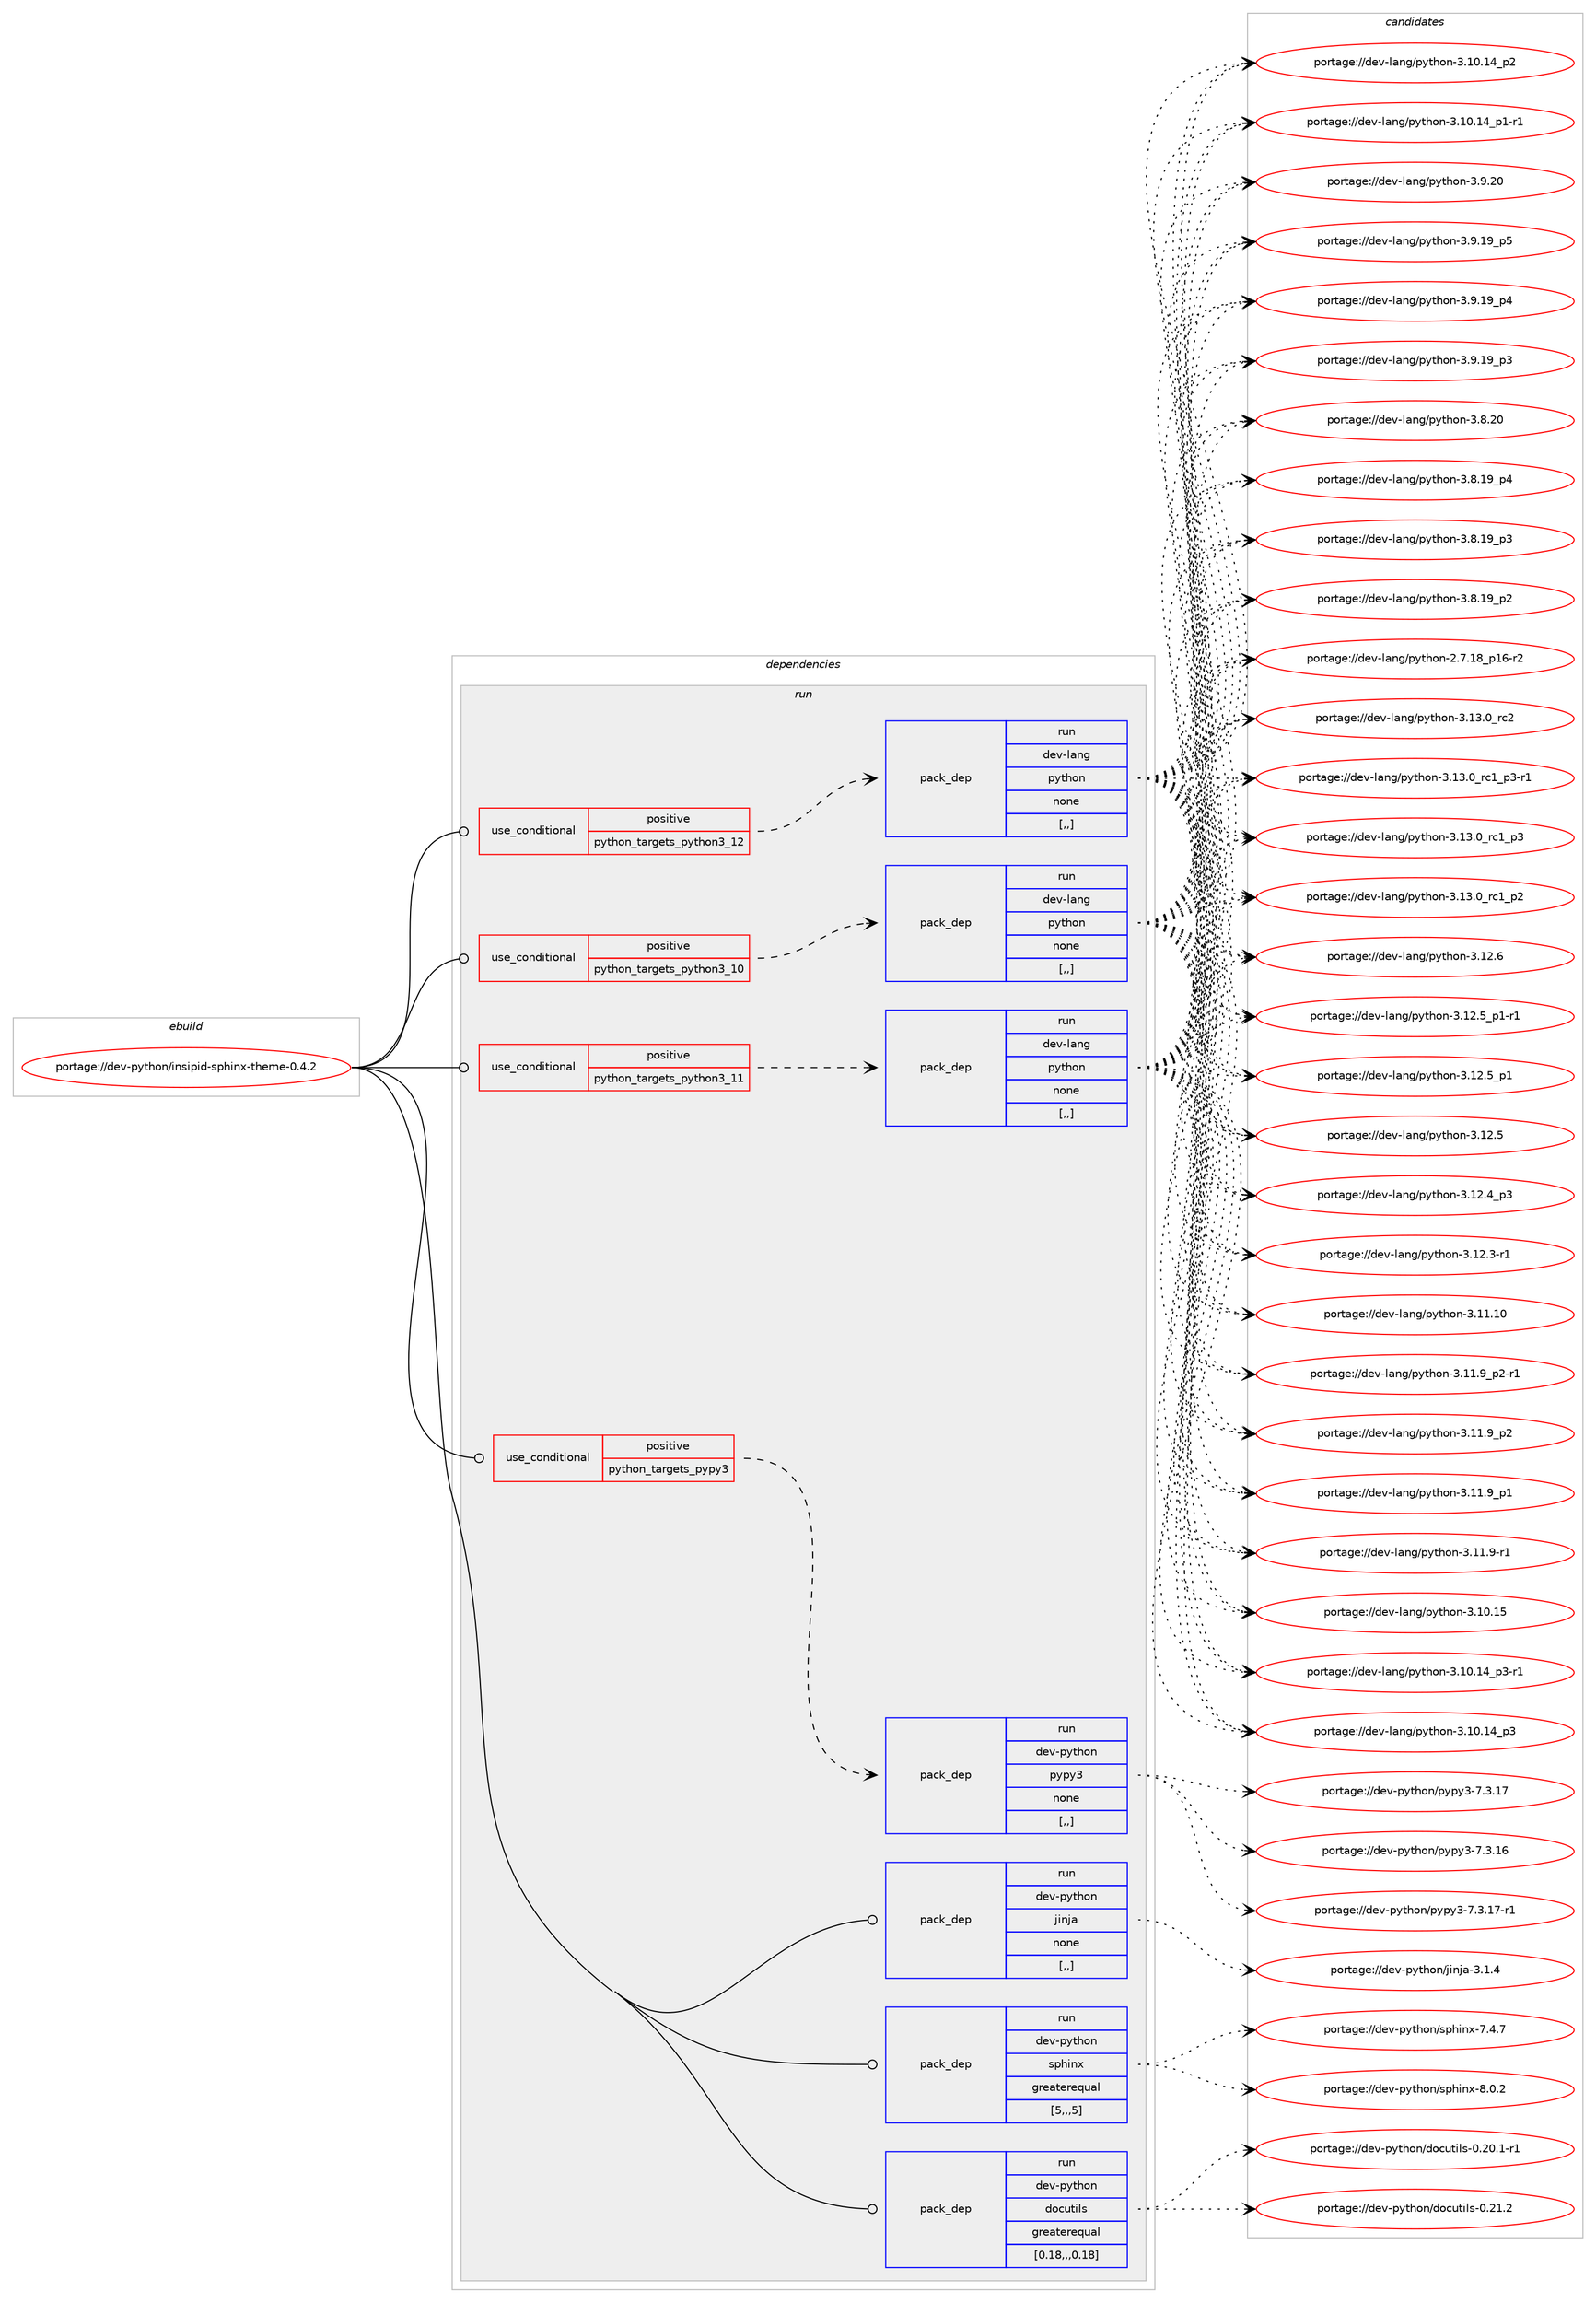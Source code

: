 digraph prolog {

# *************
# Graph options
# *************

newrank=true;
concentrate=true;
compound=true;
graph [rankdir=LR,fontname=Helvetica,fontsize=10,ranksep=1.5];#, ranksep=2.5, nodesep=0.2];
edge  [arrowhead=vee];
node  [fontname=Helvetica,fontsize=10];

# **********
# The ebuild
# **********

subgraph cluster_leftcol {
color=gray;
label=<<i>ebuild</i>>;
id [label="portage://dev-python/insipid-sphinx-theme-0.4.2", color=red, width=4, href="../dev-python/insipid-sphinx-theme-0.4.2.svg"];
}

# ****************
# The dependencies
# ****************

subgraph cluster_midcol {
color=gray;
label=<<i>dependencies</i>>;
subgraph cluster_compile {
fillcolor="#eeeeee";
style=filled;
label=<<i>compile</i>>;
}
subgraph cluster_compileandrun {
fillcolor="#eeeeee";
style=filled;
label=<<i>compile and run</i>>;
}
subgraph cluster_run {
fillcolor="#eeeeee";
style=filled;
label=<<i>run</i>>;
subgraph cond163950 {
dependency642725 [label=<<TABLE BORDER="0" CELLBORDER="1" CELLSPACING="0" CELLPADDING="4"><TR><TD ROWSPAN="3" CELLPADDING="10">use_conditional</TD></TR><TR><TD>positive</TD></TR><TR><TD>python_targets_pypy3</TD></TR></TABLE>>, shape=none, color=red];
subgraph pack473956 {
dependency642726 [label=<<TABLE BORDER="0" CELLBORDER="1" CELLSPACING="0" CELLPADDING="4" WIDTH="220"><TR><TD ROWSPAN="6" CELLPADDING="30">pack_dep</TD></TR><TR><TD WIDTH="110">run</TD></TR><TR><TD>dev-python</TD></TR><TR><TD>pypy3</TD></TR><TR><TD>none</TD></TR><TR><TD>[,,]</TD></TR></TABLE>>, shape=none, color=blue];
}
dependency642725:e -> dependency642726:w [weight=20,style="dashed",arrowhead="vee"];
}
id:e -> dependency642725:w [weight=20,style="solid",arrowhead="odot"];
subgraph cond163951 {
dependency642727 [label=<<TABLE BORDER="0" CELLBORDER="1" CELLSPACING="0" CELLPADDING="4"><TR><TD ROWSPAN="3" CELLPADDING="10">use_conditional</TD></TR><TR><TD>positive</TD></TR><TR><TD>python_targets_python3_10</TD></TR></TABLE>>, shape=none, color=red];
subgraph pack473957 {
dependency642728 [label=<<TABLE BORDER="0" CELLBORDER="1" CELLSPACING="0" CELLPADDING="4" WIDTH="220"><TR><TD ROWSPAN="6" CELLPADDING="30">pack_dep</TD></TR><TR><TD WIDTH="110">run</TD></TR><TR><TD>dev-lang</TD></TR><TR><TD>python</TD></TR><TR><TD>none</TD></TR><TR><TD>[,,]</TD></TR></TABLE>>, shape=none, color=blue];
}
dependency642727:e -> dependency642728:w [weight=20,style="dashed",arrowhead="vee"];
}
id:e -> dependency642727:w [weight=20,style="solid",arrowhead="odot"];
subgraph cond163952 {
dependency642729 [label=<<TABLE BORDER="0" CELLBORDER="1" CELLSPACING="0" CELLPADDING="4"><TR><TD ROWSPAN="3" CELLPADDING="10">use_conditional</TD></TR><TR><TD>positive</TD></TR><TR><TD>python_targets_python3_11</TD></TR></TABLE>>, shape=none, color=red];
subgraph pack473958 {
dependency642730 [label=<<TABLE BORDER="0" CELLBORDER="1" CELLSPACING="0" CELLPADDING="4" WIDTH="220"><TR><TD ROWSPAN="6" CELLPADDING="30">pack_dep</TD></TR><TR><TD WIDTH="110">run</TD></TR><TR><TD>dev-lang</TD></TR><TR><TD>python</TD></TR><TR><TD>none</TD></TR><TR><TD>[,,]</TD></TR></TABLE>>, shape=none, color=blue];
}
dependency642729:e -> dependency642730:w [weight=20,style="dashed",arrowhead="vee"];
}
id:e -> dependency642729:w [weight=20,style="solid",arrowhead="odot"];
subgraph cond163953 {
dependency642731 [label=<<TABLE BORDER="0" CELLBORDER="1" CELLSPACING="0" CELLPADDING="4"><TR><TD ROWSPAN="3" CELLPADDING="10">use_conditional</TD></TR><TR><TD>positive</TD></TR><TR><TD>python_targets_python3_12</TD></TR></TABLE>>, shape=none, color=red];
subgraph pack473959 {
dependency642732 [label=<<TABLE BORDER="0" CELLBORDER="1" CELLSPACING="0" CELLPADDING="4" WIDTH="220"><TR><TD ROWSPAN="6" CELLPADDING="30">pack_dep</TD></TR><TR><TD WIDTH="110">run</TD></TR><TR><TD>dev-lang</TD></TR><TR><TD>python</TD></TR><TR><TD>none</TD></TR><TR><TD>[,,]</TD></TR></TABLE>>, shape=none, color=blue];
}
dependency642731:e -> dependency642732:w [weight=20,style="dashed",arrowhead="vee"];
}
id:e -> dependency642731:w [weight=20,style="solid",arrowhead="odot"];
subgraph pack473960 {
dependency642733 [label=<<TABLE BORDER="0" CELLBORDER="1" CELLSPACING="0" CELLPADDING="4" WIDTH="220"><TR><TD ROWSPAN="6" CELLPADDING="30">pack_dep</TD></TR><TR><TD WIDTH="110">run</TD></TR><TR><TD>dev-python</TD></TR><TR><TD>docutils</TD></TR><TR><TD>greaterequal</TD></TR><TR><TD>[0.18,,,0.18]</TD></TR></TABLE>>, shape=none, color=blue];
}
id:e -> dependency642733:w [weight=20,style="solid",arrowhead="odot"];
subgraph pack473961 {
dependency642734 [label=<<TABLE BORDER="0" CELLBORDER="1" CELLSPACING="0" CELLPADDING="4" WIDTH="220"><TR><TD ROWSPAN="6" CELLPADDING="30">pack_dep</TD></TR><TR><TD WIDTH="110">run</TD></TR><TR><TD>dev-python</TD></TR><TR><TD>jinja</TD></TR><TR><TD>none</TD></TR><TR><TD>[,,]</TD></TR></TABLE>>, shape=none, color=blue];
}
id:e -> dependency642734:w [weight=20,style="solid",arrowhead="odot"];
subgraph pack473962 {
dependency642735 [label=<<TABLE BORDER="0" CELLBORDER="1" CELLSPACING="0" CELLPADDING="4" WIDTH="220"><TR><TD ROWSPAN="6" CELLPADDING="30">pack_dep</TD></TR><TR><TD WIDTH="110">run</TD></TR><TR><TD>dev-python</TD></TR><TR><TD>sphinx</TD></TR><TR><TD>greaterequal</TD></TR><TR><TD>[5,,,5]</TD></TR></TABLE>>, shape=none, color=blue];
}
id:e -> dependency642735:w [weight=20,style="solid",arrowhead="odot"];
}
}

# **************
# The candidates
# **************

subgraph cluster_choices {
rank=same;
color=gray;
label=<<i>candidates</i>>;

subgraph choice473956 {
color=black;
nodesep=1;
choice100101118451121211161041111104711212111212151455546514649554511449 [label="portage://dev-python/pypy3-7.3.17-r1", color=red, width=4,href="../dev-python/pypy3-7.3.17-r1.svg"];
choice10010111845112121116104111110471121211121215145554651464955 [label="portage://dev-python/pypy3-7.3.17", color=red, width=4,href="../dev-python/pypy3-7.3.17.svg"];
choice10010111845112121116104111110471121211121215145554651464954 [label="portage://dev-python/pypy3-7.3.16", color=red, width=4,href="../dev-python/pypy3-7.3.16.svg"];
dependency642726:e -> choice100101118451121211161041111104711212111212151455546514649554511449:w [style=dotted,weight="100"];
dependency642726:e -> choice10010111845112121116104111110471121211121215145554651464955:w [style=dotted,weight="100"];
dependency642726:e -> choice10010111845112121116104111110471121211121215145554651464954:w [style=dotted,weight="100"];
}
subgraph choice473957 {
color=black;
nodesep=1;
choice10010111845108971101034711212111610411111045514649514648951149950 [label="portage://dev-lang/python-3.13.0_rc2", color=red, width=4,href="../dev-lang/python-3.13.0_rc2.svg"];
choice1001011184510897110103471121211161041111104551464951464895114994995112514511449 [label="portage://dev-lang/python-3.13.0_rc1_p3-r1", color=red, width=4,href="../dev-lang/python-3.13.0_rc1_p3-r1.svg"];
choice100101118451089711010347112121116104111110455146495146489511499499511251 [label="portage://dev-lang/python-3.13.0_rc1_p3", color=red, width=4,href="../dev-lang/python-3.13.0_rc1_p3.svg"];
choice100101118451089711010347112121116104111110455146495146489511499499511250 [label="portage://dev-lang/python-3.13.0_rc1_p2", color=red, width=4,href="../dev-lang/python-3.13.0_rc1_p2.svg"];
choice10010111845108971101034711212111610411111045514649504654 [label="portage://dev-lang/python-3.12.6", color=red, width=4,href="../dev-lang/python-3.12.6.svg"];
choice1001011184510897110103471121211161041111104551464950465395112494511449 [label="portage://dev-lang/python-3.12.5_p1-r1", color=red, width=4,href="../dev-lang/python-3.12.5_p1-r1.svg"];
choice100101118451089711010347112121116104111110455146495046539511249 [label="portage://dev-lang/python-3.12.5_p1", color=red, width=4,href="../dev-lang/python-3.12.5_p1.svg"];
choice10010111845108971101034711212111610411111045514649504653 [label="portage://dev-lang/python-3.12.5", color=red, width=4,href="../dev-lang/python-3.12.5.svg"];
choice100101118451089711010347112121116104111110455146495046529511251 [label="portage://dev-lang/python-3.12.4_p3", color=red, width=4,href="../dev-lang/python-3.12.4_p3.svg"];
choice100101118451089711010347112121116104111110455146495046514511449 [label="portage://dev-lang/python-3.12.3-r1", color=red, width=4,href="../dev-lang/python-3.12.3-r1.svg"];
choice1001011184510897110103471121211161041111104551464949464948 [label="portage://dev-lang/python-3.11.10", color=red, width=4,href="../dev-lang/python-3.11.10.svg"];
choice1001011184510897110103471121211161041111104551464949465795112504511449 [label="portage://dev-lang/python-3.11.9_p2-r1", color=red, width=4,href="../dev-lang/python-3.11.9_p2-r1.svg"];
choice100101118451089711010347112121116104111110455146494946579511250 [label="portage://dev-lang/python-3.11.9_p2", color=red, width=4,href="../dev-lang/python-3.11.9_p2.svg"];
choice100101118451089711010347112121116104111110455146494946579511249 [label="portage://dev-lang/python-3.11.9_p1", color=red, width=4,href="../dev-lang/python-3.11.9_p1.svg"];
choice100101118451089711010347112121116104111110455146494946574511449 [label="portage://dev-lang/python-3.11.9-r1", color=red, width=4,href="../dev-lang/python-3.11.9-r1.svg"];
choice1001011184510897110103471121211161041111104551464948464953 [label="portage://dev-lang/python-3.10.15", color=red, width=4,href="../dev-lang/python-3.10.15.svg"];
choice100101118451089711010347112121116104111110455146494846495295112514511449 [label="portage://dev-lang/python-3.10.14_p3-r1", color=red, width=4,href="../dev-lang/python-3.10.14_p3-r1.svg"];
choice10010111845108971101034711212111610411111045514649484649529511251 [label="portage://dev-lang/python-3.10.14_p3", color=red, width=4,href="../dev-lang/python-3.10.14_p3.svg"];
choice10010111845108971101034711212111610411111045514649484649529511250 [label="portage://dev-lang/python-3.10.14_p2", color=red, width=4,href="../dev-lang/python-3.10.14_p2.svg"];
choice100101118451089711010347112121116104111110455146494846495295112494511449 [label="portage://dev-lang/python-3.10.14_p1-r1", color=red, width=4,href="../dev-lang/python-3.10.14_p1-r1.svg"];
choice10010111845108971101034711212111610411111045514657465048 [label="portage://dev-lang/python-3.9.20", color=red, width=4,href="../dev-lang/python-3.9.20.svg"];
choice100101118451089711010347112121116104111110455146574649579511253 [label="portage://dev-lang/python-3.9.19_p5", color=red, width=4,href="../dev-lang/python-3.9.19_p5.svg"];
choice100101118451089711010347112121116104111110455146574649579511252 [label="portage://dev-lang/python-3.9.19_p4", color=red, width=4,href="../dev-lang/python-3.9.19_p4.svg"];
choice100101118451089711010347112121116104111110455146574649579511251 [label="portage://dev-lang/python-3.9.19_p3", color=red, width=4,href="../dev-lang/python-3.9.19_p3.svg"];
choice10010111845108971101034711212111610411111045514656465048 [label="portage://dev-lang/python-3.8.20", color=red, width=4,href="../dev-lang/python-3.8.20.svg"];
choice100101118451089711010347112121116104111110455146564649579511252 [label="portage://dev-lang/python-3.8.19_p4", color=red, width=4,href="../dev-lang/python-3.8.19_p4.svg"];
choice100101118451089711010347112121116104111110455146564649579511251 [label="portage://dev-lang/python-3.8.19_p3", color=red, width=4,href="../dev-lang/python-3.8.19_p3.svg"];
choice100101118451089711010347112121116104111110455146564649579511250 [label="portage://dev-lang/python-3.8.19_p2", color=red, width=4,href="../dev-lang/python-3.8.19_p2.svg"];
choice100101118451089711010347112121116104111110455046554649569511249544511450 [label="portage://dev-lang/python-2.7.18_p16-r2", color=red, width=4,href="../dev-lang/python-2.7.18_p16-r2.svg"];
dependency642728:e -> choice10010111845108971101034711212111610411111045514649514648951149950:w [style=dotted,weight="100"];
dependency642728:e -> choice1001011184510897110103471121211161041111104551464951464895114994995112514511449:w [style=dotted,weight="100"];
dependency642728:e -> choice100101118451089711010347112121116104111110455146495146489511499499511251:w [style=dotted,weight="100"];
dependency642728:e -> choice100101118451089711010347112121116104111110455146495146489511499499511250:w [style=dotted,weight="100"];
dependency642728:e -> choice10010111845108971101034711212111610411111045514649504654:w [style=dotted,weight="100"];
dependency642728:e -> choice1001011184510897110103471121211161041111104551464950465395112494511449:w [style=dotted,weight="100"];
dependency642728:e -> choice100101118451089711010347112121116104111110455146495046539511249:w [style=dotted,weight="100"];
dependency642728:e -> choice10010111845108971101034711212111610411111045514649504653:w [style=dotted,weight="100"];
dependency642728:e -> choice100101118451089711010347112121116104111110455146495046529511251:w [style=dotted,weight="100"];
dependency642728:e -> choice100101118451089711010347112121116104111110455146495046514511449:w [style=dotted,weight="100"];
dependency642728:e -> choice1001011184510897110103471121211161041111104551464949464948:w [style=dotted,weight="100"];
dependency642728:e -> choice1001011184510897110103471121211161041111104551464949465795112504511449:w [style=dotted,weight="100"];
dependency642728:e -> choice100101118451089711010347112121116104111110455146494946579511250:w [style=dotted,weight="100"];
dependency642728:e -> choice100101118451089711010347112121116104111110455146494946579511249:w [style=dotted,weight="100"];
dependency642728:e -> choice100101118451089711010347112121116104111110455146494946574511449:w [style=dotted,weight="100"];
dependency642728:e -> choice1001011184510897110103471121211161041111104551464948464953:w [style=dotted,weight="100"];
dependency642728:e -> choice100101118451089711010347112121116104111110455146494846495295112514511449:w [style=dotted,weight="100"];
dependency642728:e -> choice10010111845108971101034711212111610411111045514649484649529511251:w [style=dotted,weight="100"];
dependency642728:e -> choice10010111845108971101034711212111610411111045514649484649529511250:w [style=dotted,weight="100"];
dependency642728:e -> choice100101118451089711010347112121116104111110455146494846495295112494511449:w [style=dotted,weight="100"];
dependency642728:e -> choice10010111845108971101034711212111610411111045514657465048:w [style=dotted,weight="100"];
dependency642728:e -> choice100101118451089711010347112121116104111110455146574649579511253:w [style=dotted,weight="100"];
dependency642728:e -> choice100101118451089711010347112121116104111110455146574649579511252:w [style=dotted,weight="100"];
dependency642728:e -> choice100101118451089711010347112121116104111110455146574649579511251:w [style=dotted,weight="100"];
dependency642728:e -> choice10010111845108971101034711212111610411111045514656465048:w [style=dotted,weight="100"];
dependency642728:e -> choice100101118451089711010347112121116104111110455146564649579511252:w [style=dotted,weight="100"];
dependency642728:e -> choice100101118451089711010347112121116104111110455146564649579511251:w [style=dotted,weight="100"];
dependency642728:e -> choice100101118451089711010347112121116104111110455146564649579511250:w [style=dotted,weight="100"];
dependency642728:e -> choice100101118451089711010347112121116104111110455046554649569511249544511450:w [style=dotted,weight="100"];
}
subgraph choice473958 {
color=black;
nodesep=1;
choice10010111845108971101034711212111610411111045514649514648951149950 [label="portage://dev-lang/python-3.13.0_rc2", color=red, width=4,href="../dev-lang/python-3.13.0_rc2.svg"];
choice1001011184510897110103471121211161041111104551464951464895114994995112514511449 [label="portage://dev-lang/python-3.13.0_rc1_p3-r1", color=red, width=4,href="../dev-lang/python-3.13.0_rc1_p3-r1.svg"];
choice100101118451089711010347112121116104111110455146495146489511499499511251 [label="portage://dev-lang/python-3.13.0_rc1_p3", color=red, width=4,href="../dev-lang/python-3.13.0_rc1_p3.svg"];
choice100101118451089711010347112121116104111110455146495146489511499499511250 [label="portage://dev-lang/python-3.13.0_rc1_p2", color=red, width=4,href="../dev-lang/python-3.13.0_rc1_p2.svg"];
choice10010111845108971101034711212111610411111045514649504654 [label="portage://dev-lang/python-3.12.6", color=red, width=4,href="../dev-lang/python-3.12.6.svg"];
choice1001011184510897110103471121211161041111104551464950465395112494511449 [label="portage://dev-lang/python-3.12.5_p1-r1", color=red, width=4,href="../dev-lang/python-3.12.5_p1-r1.svg"];
choice100101118451089711010347112121116104111110455146495046539511249 [label="portage://dev-lang/python-3.12.5_p1", color=red, width=4,href="../dev-lang/python-3.12.5_p1.svg"];
choice10010111845108971101034711212111610411111045514649504653 [label="portage://dev-lang/python-3.12.5", color=red, width=4,href="../dev-lang/python-3.12.5.svg"];
choice100101118451089711010347112121116104111110455146495046529511251 [label="portage://dev-lang/python-3.12.4_p3", color=red, width=4,href="../dev-lang/python-3.12.4_p3.svg"];
choice100101118451089711010347112121116104111110455146495046514511449 [label="portage://dev-lang/python-3.12.3-r1", color=red, width=4,href="../dev-lang/python-3.12.3-r1.svg"];
choice1001011184510897110103471121211161041111104551464949464948 [label="portage://dev-lang/python-3.11.10", color=red, width=4,href="../dev-lang/python-3.11.10.svg"];
choice1001011184510897110103471121211161041111104551464949465795112504511449 [label="portage://dev-lang/python-3.11.9_p2-r1", color=red, width=4,href="../dev-lang/python-3.11.9_p2-r1.svg"];
choice100101118451089711010347112121116104111110455146494946579511250 [label="portage://dev-lang/python-3.11.9_p2", color=red, width=4,href="../dev-lang/python-3.11.9_p2.svg"];
choice100101118451089711010347112121116104111110455146494946579511249 [label="portage://dev-lang/python-3.11.9_p1", color=red, width=4,href="../dev-lang/python-3.11.9_p1.svg"];
choice100101118451089711010347112121116104111110455146494946574511449 [label="portage://dev-lang/python-3.11.9-r1", color=red, width=4,href="../dev-lang/python-3.11.9-r1.svg"];
choice1001011184510897110103471121211161041111104551464948464953 [label="portage://dev-lang/python-3.10.15", color=red, width=4,href="../dev-lang/python-3.10.15.svg"];
choice100101118451089711010347112121116104111110455146494846495295112514511449 [label="portage://dev-lang/python-3.10.14_p3-r1", color=red, width=4,href="../dev-lang/python-3.10.14_p3-r1.svg"];
choice10010111845108971101034711212111610411111045514649484649529511251 [label="portage://dev-lang/python-3.10.14_p3", color=red, width=4,href="../dev-lang/python-3.10.14_p3.svg"];
choice10010111845108971101034711212111610411111045514649484649529511250 [label="portage://dev-lang/python-3.10.14_p2", color=red, width=4,href="../dev-lang/python-3.10.14_p2.svg"];
choice100101118451089711010347112121116104111110455146494846495295112494511449 [label="portage://dev-lang/python-3.10.14_p1-r1", color=red, width=4,href="../dev-lang/python-3.10.14_p1-r1.svg"];
choice10010111845108971101034711212111610411111045514657465048 [label="portage://dev-lang/python-3.9.20", color=red, width=4,href="../dev-lang/python-3.9.20.svg"];
choice100101118451089711010347112121116104111110455146574649579511253 [label="portage://dev-lang/python-3.9.19_p5", color=red, width=4,href="../dev-lang/python-3.9.19_p5.svg"];
choice100101118451089711010347112121116104111110455146574649579511252 [label="portage://dev-lang/python-3.9.19_p4", color=red, width=4,href="../dev-lang/python-3.9.19_p4.svg"];
choice100101118451089711010347112121116104111110455146574649579511251 [label="portage://dev-lang/python-3.9.19_p3", color=red, width=4,href="../dev-lang/python-3.9.19_p3.svg"];
choice10010111845108971101034711212111610411111045514656465048 [label="portage://dev-lang/python-3.8.20", color=red, width=4,href="../dev-lang/python-3.8.20.svg"];
choice100101118451089711010347112121116104111110455146564649579511252 [label="portage://dev-lang/python-3.8.19_p4", color=red, width=4,href="../dev-lang/python-3.8.19_p4.svg"];
choice100101118451089711010347112121116104111110455146564649579511251 [label="portage://dev-lang/python-3.8.19_p3", color=red, width=4,href="../dev-lang/python-3.8.19_p3.svg"];
choice100101118451089711010347112121116104111110455146564649579511250 [label="portage://dev-lang/python-3.8.19_p2", color=red, width=4,href="../dev-lang/python-3.8.19_p2.svg"];
choice100101118451089711010347112121116104111110455046554649569511249544511450 [label="portage://dev-lang/python-2.7.18_p16-r2", color=red, width=4,href="../dev-lang/python-2.7.18_p16-r2.svg"];
dependency642730:e -> choice10010111845108971101034711212111610411111045514649514648951149950:w [style=dotted,weight="100"];
dependency642730:e -> choice1001011184510897110103471121211161041111104551464951464895114994995112514511449:w [style=dotted,weight="100"];
dependency642730:e -> choice100101118451089711010347112121116104111110455146495146489511499499511251:w [style=dotted,weight="100"];
dependency642730:e -> choice100101118451089711010347112121116104111110455146495146489511499499511250:w [style=dotted,weight="100"];
dependency642730:e -> choice10010111845108971101034711212111610411111045514649504654:w [style=dotted,weight="100"];
dependency642730:e -> choice1001011184510897110103471121211161041111104551464950465395112494511449:w [style=dotted,weight="100"];
dependency642730:e -> choice100101118451089711010347112121116104111110455146495046539511249:w [style=dotted,weight="100"];
dependency642730:e -> choice10010111845108971101034711212111610411111045514649504653:w [style=dotted,weight="100"];
dependency642730:e -> choice100101118451089711010347112121116104111110455146495046529511251:w [style=dotted,weight="100"];
dependency642730:e -> choice100101118451089711010347112121116104111110455146495046514511449:w [style=dotted,weight="100"];
dependency642730:e -> choice1001011184510897110103471121211161041111104551464949464948:w [style=dotted,weight="100"];
dependency642730:e -> choice1001011184510897110103471121211161041111104551464949465795112504511449:w [style=dotted,weight="100"];
dependency642730:e -> choice100101118451089711010347112121116104111110455146494946579511250:w [style=dotted,weight="100"];
dependency642730:e -> choice100101118451089711010347112121116104111110455146494946579511249:w [style=dotted,weight="100"];
dependency642730:e -> choice100101118451089711010347112121116104111110455146494946574511449:w [style=dotted,weight="100"];
dependency642730:e -> choice1001011184510897110103471121211161041111104551464948464953:w [style=dotted,weight="100"];
dependency642730:e -> choice100101118451089711010347112121116104111110455146494846495295112514511449:w [style=dotted,weight="100"];
dependency642730:e -> choice10010111845108971101034711212111610411111045514649484649529511251:w [style=dotted,weight="100"];
dependency642730:e -> choice10010111845108971101034711212111610411111045514649484649529511250:w [style=dotted,weight="100"];
dependency642730:e -> choice100101118451089711010347112121116104111110455146494846495295112494511449:w [style=dotted,weight="100"];
dependency642730:e -> choice10010111845108971101034711212111610411111045514657465048:w [style=dotted,weight="100"];
dependency642730:e -> choice100101118451089711010347112121116104111110455146574649579511253:w [style=dotted,weight="100"];
dependency642730:e -> choice100101118451089711010347112121116104111110455146574649579511252:w [style=dotted,weight="100"];
dependency642730:e -> choice100101118451089711010347112121116104111110455146574649579511251:w [style=dotted,weight="100"];
dependency642730:e -> choice10010111845108971101034711212111610411111045514656465048:w [style=dotted,weight="100"];
dependency642730:e -> choice100101118451089711010347112121116104111110455146564649579511252:w [style=dotted,weight="100"];
dependency642730:e -> choice100101118451089711010347112121116104111110455146564649579511251:w [style=dotted,weight="100"];
dependency642730:e -> choice100101118451089711010347112121116104111110455146564649579511250:w [style=dotted,weight="100"];
dependency642730:e -> choice100101118451089711010347112121116104111110455046554649569511249544511450:w [style=dotted,weight="100"];
}
subgraph choice473959 {
color=black;
nodesep=1;
choice10010111845108971101034711212111610411111045514649514648951149950 [label="portage://dev-lang/python-3.13.0_rc2", color=red, width=4,href="../dev-lang/python-3.13.0_rc2.svg"];
choice1001011184510897110103471121211161041111104551464951464895114994995112514511449 [label="portage://dev-lang/python-3.13.0_rc1_p3-r1", color=red, width=4,href="../dev-lang/python-3.13.0_rc1_p3-r1.svg"];
choice100101118451089711010347112121116104111110455146495146489511499499511251 [label="portage://dev-lang/python-3.13.0_rc1_p3", color=red, width=4,href="../dev-lang/python-3.13.0_rc1_p3.svg"];
choice100101118451089711010347112121116104111110455146495146489511499499511250 [label="portage://dev-lang/python-3.13.0_rc1_p2", color=red, width=4,href="../dev-lang/python-3.13.0_rc1_p2.svg"];
choice10010111845108971101034711212111610411111045514649504654 [label="portage://dev-lang/python-3.12.6", color=red, width=4,href="../dev-lang/python-3.12.6.svg"];
choice1001011184510897110103471121211161041111104551464950465395112494511449 [label="portage://dev-lang/python-3.12.5_p1-r1", color=red, width=4,href="../dev-lang/python-3.12.5_p1-r1.svg"];
choice100101118451089711010347112121116104111110455146495046539511249 [label="portage://dev-lang/python-3.12.5_p1", color=red, width=4,href="../dev-lang/python-3.12.5_p1.svg"];
choice10010111845108971101034711212111610411111045514649504653 [label="portage://dev-lang/python-3.12.5", color=red, width=4,href="../dev-lang/python-3.12.5.svg"];
choice100101118451089711010347112121116104111110455146495046529511251 [label="portage://dev-lang/python-3.12.4_p3", color=red, width=4,href="../dev-lang/python-3.12.4_p3.svg"];
choice100101118451089711010347112121116104111110455146495046514511449 [label="portage://dev-lang/python-3.12.3-r1", color=red, width=4,href="../dev-lang/python-3.12.3-r1.svg"];
choice1001011184510897110103471121211161041111104551464949464948 [label="portage://dev-lang/python-3.11.10", color=red, width=4,href="../dev-lang/python-3.11.10.svg"];
choice1001011184510897110103471121211161041111104551464949465795112504511449 [label="portage://dev-lang/python-3.11.9_p2-r1", color=red, width=4,href="../dev-lang/python-3.11.9_p2-r1.svg"];
choice100101118451089711010347112121116104111110455146494946579511250 [label="portage://dev-lang/python-3.11.9_p2", color=red, width=4,href="../dev-lang/python-3.11.9_p2.svg"];
choice100101118451089711010347112121116104111110455146494946579511249 [label="portage://dev-lang/python-3.11.9_p1", color=red, width=4,href="../dev-lang/python-3.11.9_p1.svg"];
choice100101118451089711010347112121116104111110455146494946574511449 [label="portage://dev-lang/python-3.11.9-r1", color=red, width=4,href="../dev-lang/python-3.11.9-r1.svg"];
choice1001011184510897110103471121211161041111104551464948464953 [label="portage://dev-lang/python-3.10.15", color=red, width=4,href="../dev-lang/python-3.10.15.svg"];
choice100101118451089711010347112121116104111110455146494846495295112514511449 [label="portage://dev-lang/python-3.10.14_p3-r1", color=red, width=4,href="../dev-lang/python-3.10.14_p3-r1.svg"];
choice10010111845108971101034711212111610411111045514649484649529511251 [label="portage://dev-lang/python-3.10.14_p3", color=red, width=4,href="../dev-lang/python-3.10.14_p3.svg"];
choice10010111845108971101034711212111610411111045514649484649529511250 [label="portage://dev-lang/python-3.10.14_p2", color=red, width=4,href="../dev-lang/python-3.10.14_p2.svg"];
choice100101118451089711010347112121116104111110455146494846495295112494511449 [label="portage://dev-lang/python-3.10.14_p1-r1", color=red, width=4,href="../dev-lang/python-3.10.14_p1-r1.svg"];
choice10010111845108971101034711212111610411111045514657465048 [label="portage://dev-lang/python-3.9.20", color=red, width=4,href="../dev-lang/python-3.9.20.svg"];
choice100101118451089711010347112121116104111110455146574649579511253 [label="portage://dev-lang/python-3.9.19_p5", color=red, width=4,href="../dev-lang/python-3.9.19_p5.svg"];
choice100101118451089711010347112121116104111110455146574649579511252 [label="portage://dev-lang/python-3.9.19_p4", color=red, width=4,href="../dev-lang/python-3.9.19_p4.svg"];
choice100101118451089711010347112121116104111110455146574649579511251 [label="portage://dev-lang/python-3.9.19_p3", color=red, width=4,href="../dev-lang/python-3.9.19_p3.svg"];
choice10010111845108971101034711212111610411111045514656465048 [label="portage://dev-lang/python-3.8.20", color=red, width=4,href="../dev-lang/python-3.8.20.svg"];
choice100101118451089711010347112121116104111110455146564649579511252 [label="portage://dev-lang/python-3.8.19_p4", color=red, width=4,href="../dev-lang/python-3.8.19_p4.svg"];
choice100101118451089711010347112121116104111110455146564649579511251 [label="portage://dev-lang/python-3.8.19_p3", color=red, width=4,href="../dev-lang/python-3.8.19_p3.svg"];
choice100101118451089711010347112121116104111110455146564649579511250 [label="portage://dev-lang/python-3.8.19_p2", color=red, width=4,href="../dev-lang/python-3.8.19_p2.svg"];
choice100101118451089711010347112121116104111110455046554649569511249544511450 [label="portage://dev-lang/python-2.7.18_p16-r2", color=red, width=4,href="../dev-lang/python-2.7.18_p16-r2.svg"];
dependency642732:e -> choice10010111845108971101034711212111610411111045514649514648951149950:w [style=dotted,weight="100"];
dependency642732:e -> choice1001011184510897110103471121211161041111104551464951464895114994995112514511449:w [style=dotted,weight="100"];
dependency642732:e -> choice100101118451089711010347112121116104111110455146495146489511499499511251:w [style=dotted,weight="100"];
dependency642732:e -> choice100101118451089711010347112121116104111110455146495146489511499499511250:w [style=dotted,weight="100"];
dependency642732:e -> choice10010111845108971101034711212111610411111045514649504654:w [style=dotted,weight="100"];
dependency642732:e -> choice1001011184510897110103471121211161041111104551464950465395112494511449:w [style=dotted,weight="100"];
dependency642732:e -> choice100101118451089711010347112121116104111110455146495046539511249:w [style=dotted,weight="100"];
dependency642732:e -> choice10010111845108971101034711212111610411111045514649504653:w [style=dotted,weight="100"];
dependency642732:e -> choice100101118451089711010347112121116104111110455146495046529511251:w [style=dotted,weight="100"];
dependency642732:e -> choice100101118451089711010347112121116104111110455146495046514511449:w [style=dotted,weight="100"];
dependency642732:e -> choice1001011184510897110103471121211161041111104551464949464948:w [style=dotted,weight="100"];
dependency642732:e -> choice1001011184510897110103471121211161041111104551464949465795112504511449:w [style=dotted,weight="100"];
dependency642732:e -> choice100101118451089711010347112121116104111110455146494946579511250:w [style=dotted,weight="100"];
dependency642732:e -> choice100101118451089711010347112121116104111110455146494946579511249:w [style=dotted,weight="100"];
dependency642732:e -> choice100101118451089711010347112121116104111110455146494946574511449:w [style=dotted,weight="100"];
dependency642732:e -> choice1001011184510897110103471121211161041111104551464948464953:w [style=dotted,weight="100"];
dependency642732:e -> choice100101118451089711010347112121116104111110455146494846495295112514511449:w [style=dotted,weight="100"];
dependency642732:e -> choice10010111845108971101034711212111610411111045514649484649529511251:w [style=dotted,weight="100"];
dependency642732:e -> choice10010111845108971101034711212111610411111045514649484649529511250:w [style=dotted,weight="100"];
dependency642732:e -> choice100101118451089711010347112121116104111110455146494846495295112494511449:w [style=dotted,weight="100"];
dependency642732:e -> choice10010111845108971101034711212111610411111045514657465048:w [style=dotted,weight="100"];
dependency642732:e -> choice100101118451089711010347112121116104111110455146574649579511253:w [style=dotted,weight="100"];
dependency642732:e -> choice100101118451089711010347112121116104111110455146574649579511252:w [style=dotted,weight="100"];
dependency642732:e -> choice100101118451089711010347112121116104111110455146574649579511251:w [style=dotted,weight="100"];
dependency642732:e -> choice10010111845108971101034711212111610411111045514656465048:w [style=dotted,weight="100"];
dependency642732:e -> choice100101118451089711010347112121116104111110455146564649579511252:w [style=dotted,weight="100"];
dependency642732:e -> choice100101118451089711010347112121116104111110455146564649579511251:w [style=dotted,weight="100"];
dependency642732:e -> choice100101118451089711010347112121116104111110455146564649579511250:w [style=dotted,weight="100"];
dependency642732:e -> choice100101118451089711010347112121116104111110455046554649569511249544511450:w [style=dotted,weight="100"];
}
subgraph choice473960 {
color=black;
nodesep=1;
choice10010111845112121116104111110471001119911711610510811545484650494650 [label="portage://dev-python/docutils-0.21.2", color=red, width=4,href="../dev-python/docutils-0.21.2.svg"];
choice100101118451121211161041111104710011199117116105108115454846504846494511449 [label="portage://dev-python/docutils-0.20.1-r1", color=red, width=4,href="../dev-python/docutils-0.20.1-r1.svg"];
dependency642733:e -> choice10010111845112121116104111110471001119911711610510811545484650494650:w [style=dotted,weight="100"];
dependency642733:e -> choice100101118451121211161041111104710011199117116105108115454846504846494511449:w [style=dotted,weight="100"];
}
subgraph choice473961 {
color=black;
nodesep=1;
choice100101118451121211161041111104710610511010697455146494652 [label="portage://dev-python/jinja-3.1.4", color=red, width=4,href="../dev-python/jinja-3.1.4.svg"];
dependency642734:e -> choice100101118451121211161041111104710610511010697455146494652:w [style=dotted,weight="100"];
}
subgraph choice473962 {
color=black;
nodesep=1;
choice1001011184511212111610411111047115112104105110120455646484650 [label="portage://dev-python/sphinx-8.0.2", color=red, width=4,href="../dev-python/sphinx-8.0.2.svg"];
choice1001011184511212111610411111047115112104105110120455546524655 [label="portage://dev-python/sphinx-7.4.7", color=red, width=4,href="../dev-python/sphinx-7.4.7.svg"];
dependency642735:e -> choice1001011184511212111610411111047115112104105110120455646484650:w [style=dotted,weight="100"];
dependency642735:e -> choice1001011184511212111610411111047115112104105110120455546524655:w [style=dotted,weight="100"];
}
}

}
